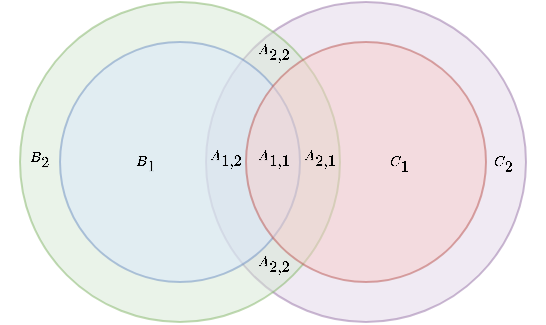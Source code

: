 <mxfile version="20.2.3" type="device"><diagram id="WUBHc-pgt2fzgMRwGX6c" name="Pagina-1"><mxGraphModel dx="509" dy="350" grid="1" gridSize="10" guides="1" tooltips="1" connect="1" arrows="1" fold="1" page="1" pageScale="1" pageWidth="827" pageHeight="1169" math="1" shadow="0"><root><mxCell id="0"/><mxCell id="1" parent="0"/><mxCell id="gHVefr5EZ3KAjAMUDERQ-4" value="" style="ellipse;whiteSpace=wrap;html=1;fillColor=#e1d5e7;strokeColor=#9673a6;opacity=50;" parent="1" vertex="1"><mxGeometry x="273" y="300" width="160" height="160" as="geometry"/></mxCell><mxCell id="gHVefr5EZ3KAjAMUDERQ-3" value="" style="ellipse;whiteSpace=wrap;html=1;fillColor=#d5e8d4;strokeColor=#82b366;opacity=50;fontSize=8;" parent="1" vertex="1"><mxGeometry x="180" y="300" width="160" height="160" as="geometry"/></mxCell><mxCell id="gHVefr5EZ3KAjAMUDERQ-1" value="" style="ellipse;whiteSpace=wrap;html=1;fillColor=#dae8fc;strokeColor=#6c8ebf;opacity=50;fontSize=8;" parent="1" vertex="1"><mxGeometry x="200" y="320" width="120" height="120" as="geometry"/></mxCell><mxCell id="gHVefr5EZ3KAjAMUDERQ-2" value="" style="ellipse;whiteSpace=wrap;html=1;fillColor=#f8cecc;strokeColor=#b85450;opacity=50;" parent="1" vertex="1"><mxGeometry x="293" y="320" width="120" height="120" as="geometry"/></mxCell><mxCell id="gHVefr5EZ3KAjAMUDERQ-7" value="&lt;font style=&quot;font-size: 6px;&quot;&gt;\(A_{1,1}\)&lt;/font&gt;" style="text;html=1;strokeColor=none;fillColor=none;align=center;verticalAlign=middle;whiteSpace=wrap;rounded=0;opacity=50;fontSize=6;" parent="1" vertex="1"><mxGeometry x="287" y="363" width="40" height="30" as="geometry"/></mxCell><mxCell id="gHVefr5EZ3KAjAMUDERQ-8" value="&lt;font style=&quot;font-size: 6px;&quot;&gt;\(A_{1,2}\)&lt;/font&gt;" style="text;html=1;strokeColor=none;fillColor=none;align=center;verticalAlign=middle;whiteSpace=wrap;rounded=0;opacity=50;fontSize=6;" parent="1" vertex="1"><mxGeometry x="263" y="363" width="40" height="30" as="geometry"/></mxCell><mxCell id="gHVefr5EZ3KAjAMUDERQ-9" value="&lt;font style=&quot;font-size: 6px;&quot;&gt;\(A_{2,1}\)&lt;/font&gt;" style="text;html=1;strokeColor=none;fillColor=none;align=center;verticalAlign=middle;whiteSpace=wrap;rounded=0;opacity=50;fontSize=6;" parent="1" vertex="1"><mxGeometry x="310" y="363" width="40" height="30" as="geometry"/></mxCell><mxCell id="gHVefr5EZ3KAjAMUDERQ-12" value="&lt;font style=&quot;font-size: 6px;&quot;&gt;\(A_{2,2}\)&lt;/font&gt;" style="text;html=1;strokeColor=none;fillColor=none;align=center;verticalAlign=middle;whiteSpace=wrap;rounded=0;opacity=50;fontSize=6;" parent="1" vertex="1"><mxGeometry x="287" y="310" width="40" height="30" as="geometry"/></mxCell><mxCell id="gHVefr5EZ3KAjAMUDERQ-13" value="&lt;font style=&quot;font-size: 6px;&quot;&gt;\(A_{2,2}\)&lt;/font&gt;" style="text;html=1;strokeColor=none;fillColor=none;align=center;verticalAlign=middle;whiteSpace=wrap;rounded=0;opacity=50;fontSize=6;" parent="1" vertex="1"><mxGeometry x="287" y="416" width="40" height="30" as="geometry"/></mxCell><mxCell id="gHVefr5EZ3KAjAMUDERQ-20" value="&lt;font style=&quot;font-size: 6px;&quot;&gt;\(B_{1}\)&lt;/font&gt;" style="text;html=1;strokeColor=none;fillColor=none;align=center;verticalAlign=middle;whiteSpace=wrap;rounded=0;opacity=50;fontSize=6;" parent="1" vertex="1"><mxGeometry x="223" y="365" width="40" height="30" as="geometry"/></mxCell><mxCell id="gHVefr5EZ3KAjAMUDERQ-21" value="&lt;font style=&quot;font-size: 6px;&quot;&gt;\(B_{2}\)&lt;/font&gt;" style="text;html=1;strokeColor=none;fillColor=none;align=center;verticalAlign=middle;whiteSpace=wrap;rounded=0;opacity=50;fontSize=6;" parent="1" vertex="1"><mxGeometry x="170" y="363" width="40" height="30" as="geometry"/></mxCell><mxCell id="gHVefr5EZ3KAjAMUDERQ-23" value="&lt;font style=&quot;font-size: 6px;&quot;&gt;\(C_{1}\)&lt;/font&gt;" style="text;html=1;strokeColor=none;fillColor=none;align=center;verticalAlign=middle;whiteSpace=wrap;rounded=0;opacity=50;fontSize=6;" parent="1" vertex="1"><mxGeometry x="350" y="365" width="40" height="30" as="geometry"/></mxCell><mxCell id="gHVefr5EZ3KAjAMUDERQ-24" value="&lt;font style=&quot;font-size: 6px;&quot;&gt;\(C_{2}\)&lt;/font&gt;" style="text;html=1;strokeColor=none;fillColor=none;align=center;verticalAlign=middle;whiteSpace=wrap;rounded=0;opacity=50;fontSize=6;" parent="1" vertex="1"><mxGeometry x="402" y="365" width="40" height="30" as="geometry"/></mxCell></root></mxGraphModel></diagram></mxfile>